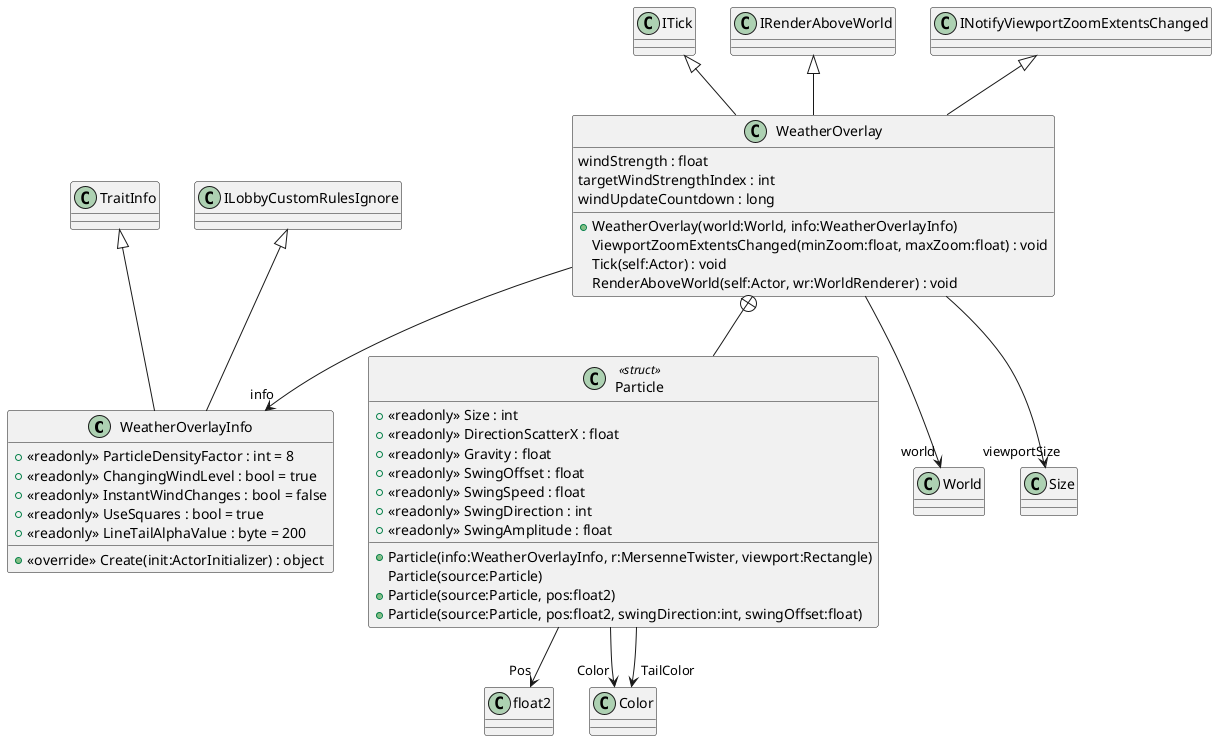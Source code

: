 @startuml
class WeatherOverlayInfo {
    + <<readonly>> ParticleDensityFactor : int = 8
    + <<readonly>> ChangingWindLevel : bool = true
    + <<readonly>> InstantWindChanges : bool = false
    + <<readonly>> UseSquares : bool = true
    + <<readonly>> LineTailAlphaValue : byte = 200
    + <<override>> Create(init:ActorInitializer) : object
}
class WeatherOverlay {
    windStrength : float
    targetWindStrengthIndex : int
    windUpdateCountdown : long
    + WeatherOverlay(world:World, info:WeatherOverlayInfo)
    ViewportZoomExtentsChanged(minZoom:float, maxZoom:float) : void
    Tick(self:Actor) : void
    RenderAboveWorld(self:Actor, wr:WorldRenderer) : void
}
class Particle <<struct>> {
    + <<readonly>> Size : int
    + <<readonly>> DirectionScatterX : float
    + <<readonly>> Gravity : float
    + <<readonly>> SwingOffset : float
    + <<readonly>> SwingSpeed : float
    + <<readonly>> SwingDirection : int
    + <<readonly>> SwingAmplitude : float
    + Particle(info:WeatherOverlayInfo, r:MersenneTwister, viewport:Rectangle)
    Particle(source:Particle)
    + Particle(source:Particle, pos:float2)
    + Particle(source:Particle, pos:float2, swingDirection:int, swingOffset:float)
}
TraitInfo <|-- WeatherOverlayInfo
ILobbyCustomRulesIgnore <|-- WeatherOverlayInfo
ITick <|-- WeatherOverlay
IRenderAboveWorld <|-- WeatherOverlay
INotifyViewportZoomExtentsChanged <|-- WeatherOverlay
WeatherOverlay --> "info" WeatherOverlayInfo
WeatherOverlay --> "world" World
WeatherOverlay --> "viewportSize" Size
WeatherOverlay +-- Particle
Particle --> "Pos" float2
Particle --> "Color" Color
Particle --> "TailColor" Color
@enduml
